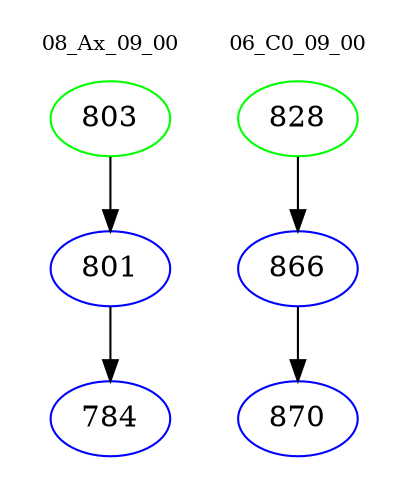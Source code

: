 digraph{
subgraph cluster_0 {
color = white
label = "08_Ax_09_00";
fontsize=10;
T0_803 [label="803", color="green"]
T0_803 -> T0_801 [color="black"]
T0_801 [label="801", color="blue"]
T0_801 -> T0_784 [color="black"]
T0_784 [label="784", color="blue"]
}
subgraph cluster_1 {
color = white
label = "06_C0_09_00";
fontsize=10;
T1_828 [label="828", color="green"]
T1_828 -> T1_866 [color="black"]
T1_866 [label="866", color="blue"]
T1_866 -> T1_870 [color="black"]
T1_870 [label="870", color="blue"]
}
}
